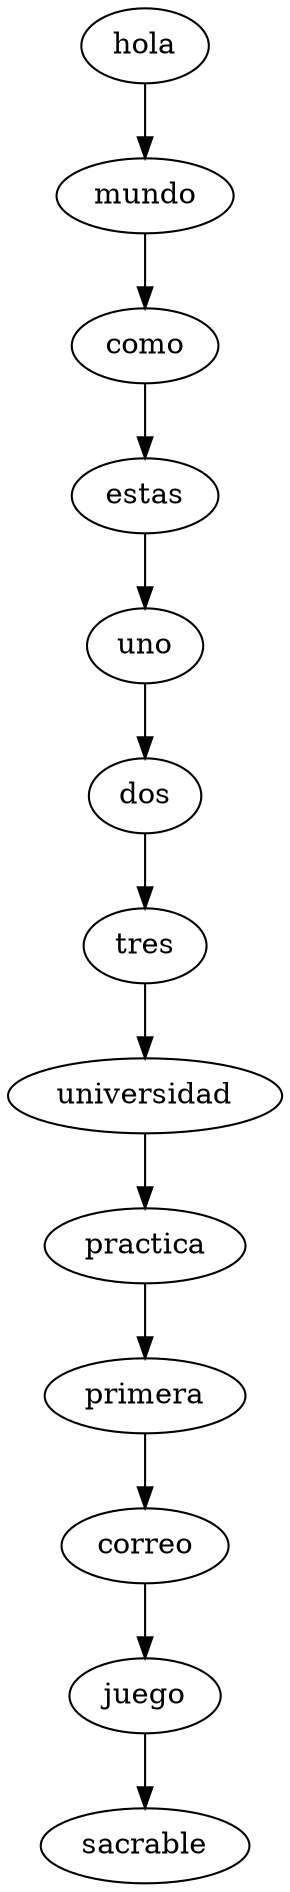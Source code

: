 digraph G{ 
 hola->mundo->como->estas->uno->dos->tres->universidad->practica->primera->correo->juego->sacrable
  
 }  